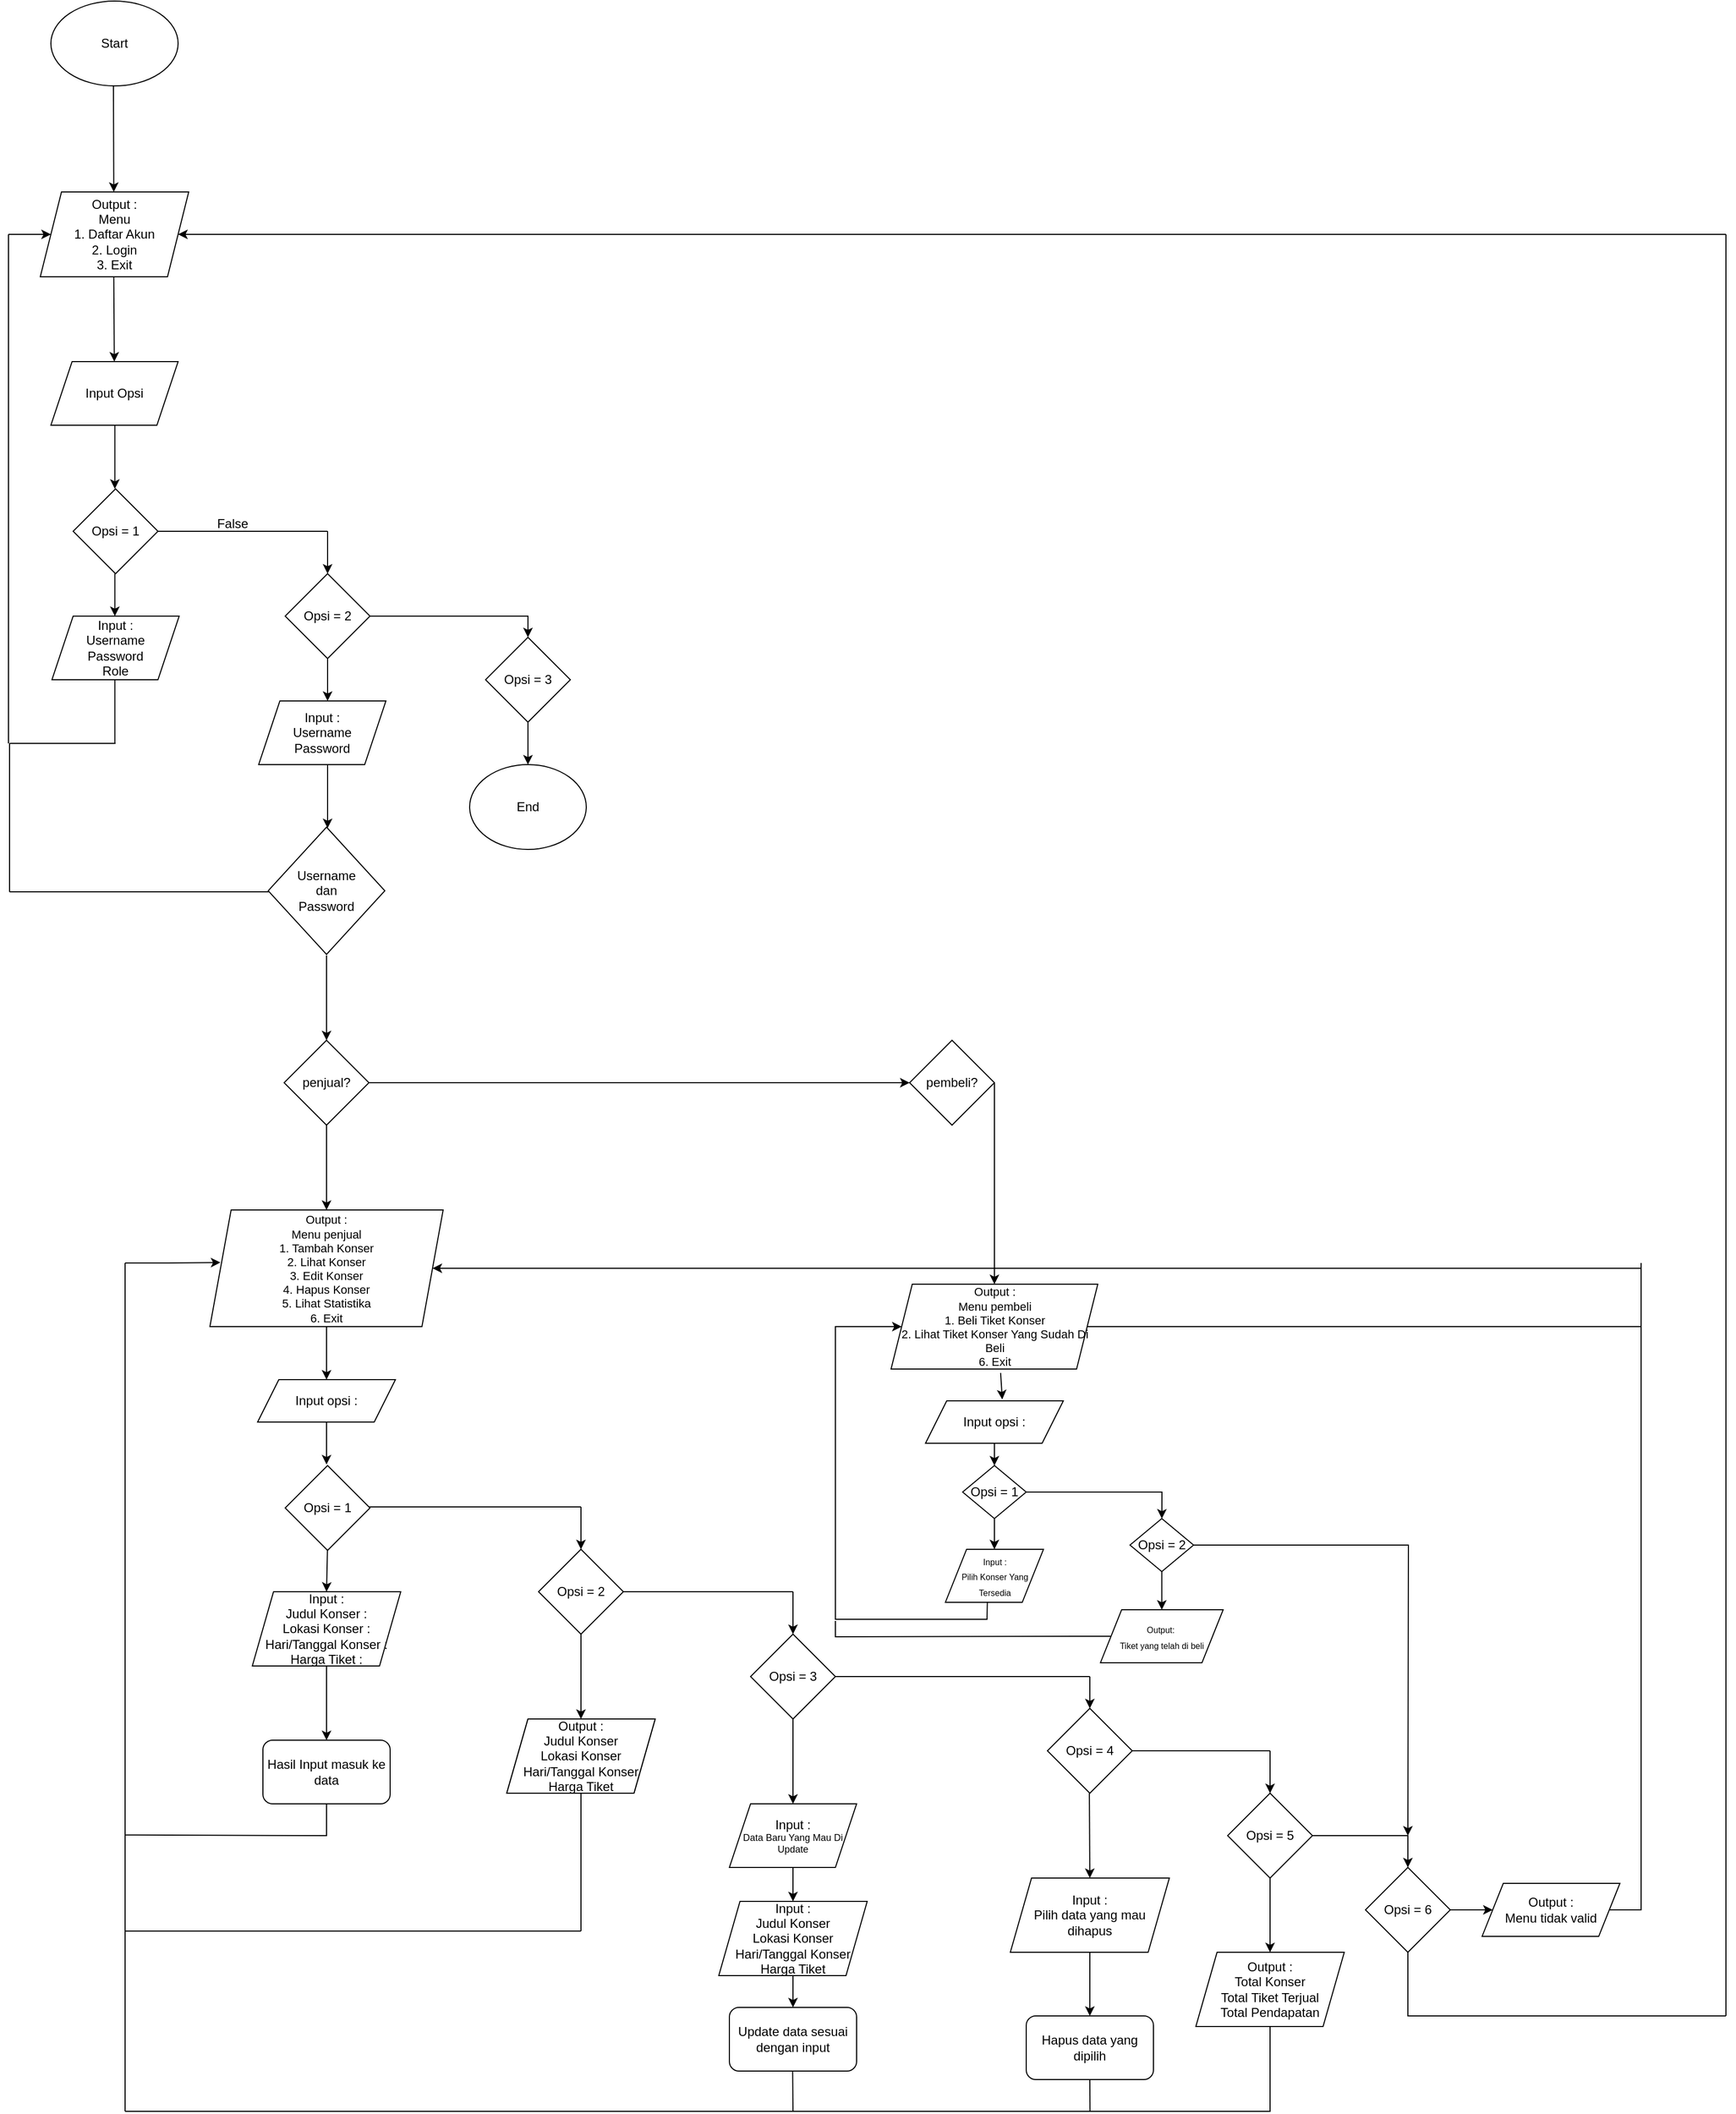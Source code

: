 <mxfile version="24.7.17">
  <diagram name="Page-1" id="gvOllTH9LuBP_hq7dgmy">
    <mxGraphModel dx="3120" dy="1750" grid="1" gridSize="10" guides="1" tooltips="1" connect="1" arrows="1" fold="1" page="1" pageScale="1" pageWidth="850" pageHeight="1100" math="0" shadow="0">
      <root>
        <mxCell id="0" />
        <mxCell id="1" parent="0" />
        <mxCell id="PiIeFLG2h4lBq93euPG2-6" value="Start" style="ellipse;whiteSpace=wrap;html=1;" parent="1" vertex="1">
          <mxGeometry x="440" y="230" width="120" height="80" as="geometry" />
        </mxCell>
        <mxCell id="PiIeFLG2h4lBq93euPG2-7" value="" style="endArrow=classic;html=1;rounded=0;" parent="1" edge="1">
          <mxGeometry width="50" height="50" relative="1" as="geometry">
            <mxPoint x="499" y="310" as="sourcePoint" />
            <mxPoint x="499.33" y="410" as="targetPoint" />
          </mxGeometry>
        </mxCell>
        <mxCell id="PiIeFLG2h4lBq93euPG2-8" value="&lt;div&gt;Output :&lt;/div&gt;M&lt;span style=&quot;background-color: initial;&quot;&gt;enu&lt;/span&gt;&lt;div&gt;&lt;div&gt;1. Daftar Akun&lt;/div&gt;&lt;div&gt;2. Login&lt;/div&gt;&lt;div&gt;3. Exit&lt;/div&gt;&lt;/div&gt;" style="shape=parallelogram;perimeter=parallelogramPerimeter;whiteSpace=wrap;html=1;fixedSize=1;size=20;" parent="1" vertex="1">
          <mxGeometry x="430" y="410" width="140" height="80" as="geometry" />
        </mxCell>
        <mxCell id="PiIeFLG2h4lBq93euPG2-9" value="" style="endArrow=classic;html=1;rounded=0;" parent="1" edge="1">
          <mxGeometry width="50" height="50" relative="1" as="geometry">
            <mxPoint x="499.33" y="490" as="sourcePoint" />
            <mxPoint x="499.83" y="570" as="targetPoint" />
          </mxGeometry>
        </mxCell>
        <mxCell id="PiIeFLG2h4lBq93euPG2-10" value="Input Opsi" style="shape=parallelogram;perimeter=parallelogramPerimeter;whiteSpace=wrap;html=1;fixedSize=1;" parent="1" vertex="1">
          <mxGeometry x="440" y="570" width="120" height="60" as="geometry" />
        </mxCell>
        <mxCell id="PiIeFLG2h4lBq93euPG2-11" value="" style="endArrow=classic;html=1;rounded=0;" parent="1" edge="1">
          <mxGeometry width="50" height="50" relative="1" as="geometry">
            <mxPoint x="500.33" y="630" as="sourcePoint" />
            <mxPoint x="500.33" y="690" as="targetPoint" />
          </mxGeometry>
        </mxCell>
        <mxCell id="PiIeFLG2h4lBq93euPG2-12" value="Opsi = 1" style="rhombus;whiteSpace=wrap;html=1;" parent="1" vertex="1">
          <mxGeometry x="461" y="690" width="80" height="80" as="geometry" />
        </mxCell>
        <mxCell id="PiIeFLG2h4lBq93euPG2-13" value="" style="endArrow=classic;html=1;rounded=0;" parent="1" edge="1">
          <mxGeometry width="50" height="50" relative="1" as="geometry">
            <mxPoint x="500.33" y="770" as="sourcePoint" />
            <mxPoint x="500.33" y="810" as="targetPoint" />
          </mxGeometry>
        </mxCell>
        <mxCell id="PiIeFLG2h4lBq93euPG2-14" value="Input :&lt;div&gt;Username&lt;/div&gt;&lt;div&gt;Password&lt;/div&gt;&lt;div&gt;Role&lt;/div&gt;" style="shape=parallelogram;perimeter=parallelogramPerimeter;whiteSpace=wrap;html=1;fixedSize=1;" parent="1" vertex="1">
          <mxGeometry x="441" y="810" width="120" height="60" as="geometry" />
        </mxCell>
        <mxCell id="PiIeFLG2h4lBq93euPG2-15" value="" style="endArrow=none;html=1;rounded=0;" parent="1" edge="1">
          <mxGeometry width="50" height="50" relative="1" as="geometry">
            <mxPoint x="500.33" y="930" as="sourcePoint" />
            <mxPoint x="500.33" y="870" as="targetPoint" />
          </mxGeometry>
        </mxCell>
        <mxCell id="PiIeFLG2h4lBq93euPG2-16" value="" style="endArrow=none;html=1;rounded=0;" parent="1" edge="1">
          <mxGeometry width="50" height="50" relative="1" as="geometry">
            <mxPoint x="401" y="930" as="sourcePoint" />
            <mxPoint x="501" y="930" as="targetPoint" />
          </mxGeometry>
        </mxCell>
        <mxCell id="PiIeFLG2h4lBq93euPG2-17" style="edgeStyle=orthogonalEdgeStyle;rounded=0;orthogonalLoop=1;jettySize=auto;html=1;exitX=0.5;exitY=1;exitDx=0;exitDy=0;" parent="1" source="PiIeFLG2h4lBq93euPG2-6" target="PiIeFLG2h4lBq93euPG2-6" edge="1">
          <mxGeometry relative="1" as="geometry" />
        </mxCell>
        <mxCell id="PiIeFLG2h4lBq93euPG2-18" value="" style="endArrow=none;html=1;rounded=0;" parent="1" edge="1">
          <mxGeometry width="50" height="50" relative="1" as="geometry">
            <mxPoint x="400" y="930" as="sourcePoint" />
            <mxPoint x="400" y="450" as="targetPoint" />
          </mxGeometry>
        </mxCell>
        <mxCell id="PiIeFLG2h4lBq93euPG2-19" value="" style="endArrow=classic;html=1;rounded=0;" parent="1" target="PiIeFLG2h4lBq93euPG2-8" edge="1">
          <mxGeometry width="50" height="50" relative="1" as="geometry">
            <mxPoint x="400" y="450" as="sourcePoint" />
            <mxPoint x="450" y="400" as="targetPoint" />
          </mxGeometry>
        </mxCell>
        <mxCell id="PiIeFLG2h4lBq93euPG2-20" value="False" style="text;html=1;align=center;verticalAlign=middle;resizable=0;points=[];autosize=1;strokeColor=none;fillColor=none;" parent="1" vertex="1">
          <mxGeometry x="586" y="708" width="50" height="30" as="geometry" />
        </mxCell>
        <mxCell id="PiIeFLG2h4lBq93euPG2-21" value="" style="endArrow=none;html=1;rounded=0;" parent="1" edge="1">
          <mxGeometry width="50" height="50" relative="1" as="geometry">
            <mxPoint x="541" y="730" as="sourcePoint" />
            <mxPoint x="701" y="730" as="targetPoint" />
          </mxGeometry>
        </mxCell>
        <mxCell id="PiIeFLG2h4lBq93euPG2-22" value="" style="endArrow=classic;html=1;rounded=0;" parent="1" edge="1">
          <mxGeometry width="50" height="50" relative="1" as="geometry">
            <mxPoint x="701" y="730" as="sourcePoint" />
            <mxPoint x="701" y="770" as="targetPoint" />
          </mxGeometry>
        </mxCell>
        <mxCell id="gMm3dsdUHFEkHUgvY5EG-31" style="edgeStyle=orthogonalEdgeStyle;rounded=0;orthogonalLoop=1;jettySize=auto;html=1;exitX=1;exitY=0.5;exitDx=0;exitDy=0;entryX=0.5;entryY=0;entryDx=0;entryDy=0;" parent="1" source="PiIeFLG2h4lBq93euPG2-23" target="gMm3dsdUHFEkHUgvY5EG-30" edge="1">
          <mxGeometry relative="1" as="geometry" />
        </mxCell>
        <mxCell id="PiIeFLG2h4lBq93euPG2-23" value="Opsi = 2" style="rhombus;whiteSpace=wrap;html=1;" parent="1" vertex="1">
          <mxGeometry x="661" y="770" width="80" height="80" as="geometry" />
        </mxCell>
        <mxCell id="PiIeFLG2h4lBq93euPG2-24" value="" style="endArrow=classic;html=1;rounded=0;" parent="1" edge="1">
          <mxGeometry width="50" height="50" relative="1" as="geometry">
            <mxPoint x="701" y="850" as="sourcePoint" />
            <mxPoint x="701" y="890" as="targetPoint" />
          </mxGeometry>
        </mxCell>
        <mxCell id="PiIeFLG2h4lBq93euPG2-25" value="Input :&lt;div&gt;Username&lt;/div&gt;&lt;div&gt;Password&lt;/div&gt;" style="shape=parallelogram;perimeter=parallelogramPerimeter;whiteSpace=wrap;html=1;fixedSize=1;" parent="1" vertex="1">
          <mxGeometry x="636" y="890" width="120" height="60" as="geometry" />
        </mxCell>
        <mxCell id="PiIeFLG2h4lBq93euPG2-26" value="" style="endArrow=classic;html=1;rounded=0;" parent="1" edge="1">
          <mxGeometry width="50" height="50" relative="1" as="geometry">
            <mxPoint x="701" y="950" as="sourcePoint" />
            <mxPoint x="701" y="1010" as="targetPoint" />
          </mxGeometry>
        </mxCell>
        <mxCell id="PiIeFLG2h4lBq93euPG2-27" value="Username&lt;div&gt;dan&lt;/div&gt;&lt;div&gt;Password&lt;/div&gt;" style="rhombus;whiteSpace=wrap;html=1;" parent="1" vertex="1">
          <mxGeometry x="645" y="1009" width="110" height="120" as="geometry" />
        </mxCell>
        <mxCell id="PiIeFLG2h4lBq93euPG2-28" value="" style="endArrow=classic;html=1;rounded=0;" parent="1" edge="1">
          <mxGeometry width="50" height="50" relative="1" as="geometry">
            <mxPoint x="700" y="1130" as="sourcePoint" />
            <mxPoint x="700" y="1210" as="targetPoint" />
          </mxGeometry>
        </mxCell>
        <mxCell id="PiIeFLG2h4lBq93euPG2-29" value="" style="endArrow=none;html=1;rounded=0;" parent="1" edge="1">
          <mxGeometry width="50" height="50" relative="1" as="geometry">
            <mxPoint x="401" y="1070" as="sourcePoint" />
            <mxPoint x="401" y="930" as="targetPoint" />
          </mxGeometry>
        </mxCell>
        <mxCell id="PiIeFLG2h4lBq93euPG2-30" value="" style="endArrow=none;html=1;rounded=0;" parent="1" edge="1">
          <mxGeometry width="50" height="50" relative="1" as="geometry">
            <mxPoint x="401" y="1070" as="sourcePoint" />
            <mxPoint x="646" y="1070" as="targetPoint" />
          </mxGeometry>
        </mxCell>
        <mxCell id="PiIeFLG2h4lBq93euPG2-31" value="penjual?" style="rhombus;whiteSpace=wrap;html=1;" parent="1" vertex="1">
          <mxGeometry x="660" y="1210" width="80" height="80" as="geometry" />
        </mxCell>
        <mxCell id="PiIeFLG2h4lBq93euPG2-32" value="" style="endArrow=classic;html=1;rounded=0;" parent="1" edge="1">
          <mxGeometry width="50" height="50" relative="1" as="geometry">
            <mxPoint x="700" y="1290" as="sourcePoint" />
            <mxPoint x="700" y="1370" as="targetPoint" />
          </mxGeometry>
        </mxCell>
        <mxCell id="PiIeFLG2h4lBq93euPG2-33" value="&lt;font style=&quot;font-size: 11px;&quot;&gt;Output :&lt;/font&gt;&lt;div style=&quot;font-size: 11px;&quot;&gt;&lt;font style=&quot;font-size: 11px;&quot;&gt;Menu penjual&lt;/font&gt;&lt;/div&gt;&lt;div style=&quot;font-size: 11px;&quot;&gt;&lt;font style=&quot;font-size: 11px;&quot;&gt;1. Tambah Konser&lt;/font&gt;&lt;/div&gt;&lt;div style=&quot;font-size: 11px;&quot;&gt;&lt;font style=&quot;font-size: 11px;&quot;&gt;2. Lihat Konser&lt;/font&gt;&lt;/div&gt;&lt;div style=&quot;font-size: 11px;&quot;&gt;&lt;font style=&quot;font-size: 11px;&quot;&gt;3. Edit Konser&lt;/font&gt;&lt;/div&gt;&lt;div style=&quot;font-size: 11px;&quot;&gt;&lt;font style=&quot;font-size: 11px;&quot;&gt;4. Hapus Konser&lt;/font&gt;&lt;/div&gt;&lt;div style=&quot;font-size: 11px;&quot;&gt;&lt;font style=&quot;font-size: 11px;&quot;&gt;5. Lihat Statistika&lt;/font&gt;&lt;/div&gt;&lt;div style=&quot;font-size: 11px;&quot;&gt;&lt;font style=&quot;font-size: 11px;&quot;&gt;6. Exit&lt;/font&gt;&lt;/div&gt;" style="shape=parallelogram;perimeter=parallelogramPerimeter;whiteSpace=wrap;html=1;fixedSize=1;" parent="1" vertex="1">
          <mxGeometry x="590" y="1370" width="220" height="110" as="geometry" />
        </mxCell>
        <mxCell id="PiIeFLG2h4lBq93euPG2-34" value="" style="endArrow=classic;html=1;rounded=0;" parent="1" edge="1">
          <mxGeometry width="50" height="50" relative="1" as="geometry">
            <mxPoint x="700" y="1480" as="sourcePoint" />
            <mxPoint x="700" y="1530" as="targetPoint" />
          </mxGeometry>
        </mxCell>
        <mxCell id="PiIeFLG2h4lBq93euPG2-35" value="&lt;div&gt;Input opsi :&lt;/div&gt;" style="shape=parallelogram;perimeter=parallelogramPerimeter;whiteSpace=wrap;html=1;fixedSize=1;" parent="1" vertex="1">
          <mxGeometry x="635" y="1530" width="130" height="40" as="geometry" />
        </mxCell>
        <mxCell id="PiIeFLG2h4lBq93euPG2-36" value="" style="endArrow=classic;html=1;rounded=0;" parent="1" edge="1">
          <mxGeometry width="50" height="50" relative="1" as="geometry">
            <mxPoint x="700" y="1570" as="sourcePoint" />
            <mxPoint x="700" y="1610" as="targetPoint" />
          </mxGeometry>
        </mxCell>
        <mxCell id="PiIeFLG2h4lBq93euPG2-37" value="Opsi = 1" style="rhombus;whiteSpace=wrap;html=1;" parent="1" vertex="1">
          <mxGeometry x="661" y="1611" width="80" height="80" as="geometry" />
        </mxCell>
        <mxCell id="PiIeFLG2h4lBq93euPG2-38" value="" style="endArrow=classic;html=1;rounded=0;" parent="1" edge="1">
          <mxGeometry width="50" height="50" relative="1" as="geometry">
            <mxPoint x="700.89" y="1690" as="sourcePoint" />
            <mxPoint x="700" y="1730" as="targetPoint" />
          </mxGeometry>
        </mxCell>
        <mxCell id="PiIeFLG2h4lBq93euPG2-42" value="" style="endArrow=none;html=1;rounded=0;" parent="1" edge="1">
          <mxGeometry width="50" height="50" relative="1" as="geometry">
            <mxPoint x="510" y="1860" as="sourcePoint" />
            <mxPoint x="510" y="1420" as="targetPoint" />
          </mxGeometry>
        </mxCell>
        <mxCell id="PiIeFLG2h4lBq93euPG2-43" value="" style="endArrow=classic;html=1;rounded=0;entryX=0.045;entryY=0.45;entryDx=0;entryDy=0;entryPerimeter=0;" parent="1" target="PiIeFLG2h4lBq93euPG2-33" edge="1">
          <mxGeometry width="50" height="50" relative="1" as="geometry">
            <mxPoint x="510" y="1420" as="sourcePoint" />
            <mxPoint x="560" y="1380" as="targetPoint" />
            <Array as="points">
              <mxPoint x="550" y="1420" />
            </Array>
          </mxGeometry>
        </mxCell>
        <mxCell id="PiIeFLG2h4lBq93euPG2-44" value="" style="endArrow=none;html=1;rounded=0;" parent="1" edge="1">
          <mxGeometry width="50" height="50" relative="1" as="geometry">
            <mxPoint x="740" y="1650" as="sourcePoint" />
            <mxPoint x="940" y="1650" as="targetPoint" />
          </mxGeometry>
        </mxCell>
        <mxCell id="PiIeFLG2h4lBq93euPG2-45" value="" style="endArrow=classic;html=1;rounded=0;" parent="1" edge="1">
          <mxGeometry width="50" height="50" relative="1" as="geometry">
            <mxPoint x="940" y="1650" as="sourcePoint" />
            <mxPoint x="940" y="1690" as="targetPoint" />
          </mxGeometry>
        </mxCell>
        <mxCell id="PiIeFLG2h4lBq93euPG2-46" value="Opsi = 2" style="rhombus;whiteSpace=wrap;html=1;" parent="1" vertex="1">
          <mxGeometry x="900" y="1690" width="80" height="80" as="geometry" />
        </mxCell>
        <mxCell id="PiIeFLG2h4lBq93euPG2-47" value="" style="endArrow=classic;html=1;rounded=0;" parent="1" edge="1">
          <mxGeometry width="50" height="50" relative="1" as="geometry">
            <mxPoint x="940" y="1770" as="sourcePoint" />
            <mxPoint x="940" y="1850" as="targetPoint" />
          </mxGeometry>
        </mxCell>
        <mxCell id="PiIeFLG2h4lBq93euPG2-48" value="Input :&lt;div&gt;&lt;br&gt;&lt;/div&gt;&lt;div&gt;Status Bayar&lt;/div&gt;" style="shape=parallelogram;perimeter=parallelogramPerimeter;whiteSpace=wrap;html=1;fixedSize=1;" parent="1" vertex="1">
          <mxGeometry x="870" y="1850" width="140" height="70" as="geometry" />
        </mxCell>
        <mxCell id="PiIeFLG2h4lBq93euPG2-50" value="Hasil Input masuk ke data" style="rounded=1;whiteSpace=wrap;html=1;" parent="1" vertex="1">
          <mxGeometry x="640" y="1870" width="120" height="60" as="geometry" />
        </mxCell>
        <mxCell id="PiIeFLG2h4lBq93euPG2-51" value="" style="endArrow=none;html=1;rounded=0;exitX=0.5;exitY=1;exitDx=0;exitDy=0;" parent="1" source="gMm3dsdUHFEkHUgvY5EG-5" edge="1">
          <mxGeometry width="50" height="50" relative="1" as="geometry">
            <mxPoint x="939.76" y="2010" as="sourcePoint" />
            <mxPoint x="940" y="2050" as="targetPoint" />
          </mxGeometry>
        </mxCell>
        <mxCell id="PiIeFLG2h4lBq93euPG2-52" value="" style="endArrow=none;html=1;rounded=0;" parent="1" edge="1">
          <mxGeometry width="50" height="50" relative="1" as="geometry">
            <mxPoint x="510" y="2050" as="sourcePoint" />
            <mxPoint x="940" y="2050" as="targetPoint" />
          </mxGeometry>
        </mxCell>
        <mxCell id="PiIeFLG2h4lBq93euPG2-53" value="" style="endArrow=none;html=1;rounded=0;" parent="1" edge="1">
          <mxGeometry width="50" height="50" relative="1" as="geometry">
            <mxPoint x="510" y="2050" as="sourcePoint" />
            <mxPoint x="510" y="1860" as="targetPoint" />
          </mxGeometry>
        </mxCell>
        <mxCell id="PiIeFLG2h4lBq93euPG2-54" value="" style="endArrow=none;html=1;rounded=0;" parent="1" edge="1">
          <mxGeometry width="50" height="50" relative="1" as="geometry">
            <mxPoint x="980" y="1730" as="sourcePoint" />
            <mxPoint x="1140" y="1730" as="targetPoint" />
          </mxGeometry>
        </mxCell>
        <mxCell id="PiIeFLG2h4lBq93euPG2-55" value="" style="endArrow=classic;html=1;rounded=0;" parent="1" edge="1">
          <mxGeometry width="50" height="50" relative="1" as="geometry">
            <mxPoint x="1140" y="1730" as="sourcePoint" />
            <mxPoint x="1140" y="1770" as="targetPoint" />
          </mxGeometry>
        </mxCell>
        <mxCell id="PiIeFLG2h4lBq93euPG2-56" style="edgeStyle=orthogonalEdgeStyle;rounded=0;orthogonalLoop=1;jettySize=auto;html=1;" parent="1" source="PiIeFLG2h4lBq93euPG2-57" edge="1">
          <mxGeometry relative="1" as="geometry">
            <mxPoint x="1140.0" y="1930" as="targetPoint" />
          </mxGeometry>
        </mxCell>
        <mxCell id="PiIeFLG2h4lBq93euPG2-57" value="Opsi = 3" style="rhombus;whiteSpace=wrap;html=1;" parent="1" vertex="1">
          <mxGeometry x="1100" y="1770" width="80" height="80" as="geometry" />
        </mxCell>
        <mxCell id="PiIeFLG2h4lBq93euPG2-58" value="Input :&lt;div&gt;Judul Konser&lt;/div&gt;&lt;div&gt;Lokasi Konser&lt;/div&gt;&lt;div&gt;Hari/Tanggal Konser&lt;/div&gt;&lt;div&gt;Harga Tiket&lt;/div&gt;" style="shape=parallelogram;perimeter=parallelogramPerimeter;whiteSpace=wrap;html=1;fixedSize=1;" parent="1" vertex="1">
          <mxGeometry x="1070" y="2022" width="140" height="70" as="geometry" />
        </mxCell>
        <mxCell id="PiIeFLG2h4lBq93euPG2-59" value="" style="endArrow=classic;html=1;rounded=0;" parent="1" edge="1">
          <mxGeometry width="50" height="50" relative="1" as="geometry">
            <mxPoint x="1140" y="2092" as="sourcePoint" />
            <mxPoint x="1140" y="2122" as="targetPoint" />
          </mxGeometry>
        </mxCell>
        <mxCell id="PiIeFLG2h4lBq93euPG2-60" value="Update data sesuai dengan input" style="rounded=1;whiteSpace=wrap;html=1;" parent="1" vertex="1">
          <mxGeometry x="1080" y="2122" width="120" height="60" as="geometry" />
        </mxCell>
        <mxCell id="PiIeFLG2h4lBq93euPG2-61" value="Input :&lt;div style=&quot;font-size: 9px;&quot;&gt;Data Baru Yang Mau Di Update&lt;/div&gt;" style="shape=parallelogram;perimeter=parallelogramPerimeter;whiteSpace=wrap;html=1;fixedSize=1;" parent="1" vertex="1">
          <mxGeometry x="1080" y="1930" width="120" height="60" as="geometry" />
        </mxCell>
        <mxCell id="PiIeFLG2h4lBq93euPG2-62" value="" style="endArrow=classic;html=1;rounded=0;entryX=0.5;entryY=0;entryDx=0;entryDy=0;" parent="1" target="PiIeFLG2h4lBq93euPG2-58" edge="1">
          <mxGeometry width="50" height="50" relative="1" as="geometry">
            <mxPoint x="1140" y="1990" as="sourcePoint" />
            <mxPoint x="1140" y="2020" as="targetPoint" />
          </mxGeometry>
        </mxCell>
        <mxCell id="PiIeFLG2h4lBq93euPG2-63" value="" style="endArrow=none;html=1;rounded=0;" parent="1" edge="1">
          <mxGeometry width="50" height="50" relative="1" as="geometry">
            <mxPoint x="1139.67" y="2182" as="sourcePoint" />
            <mxPoint x="1140" y="2220" as="targetPoint" />
          </mxGeometry>
        </mxCell>
        <mxCell id="PiIeFLG2h4lBq93euPG2-64" value="" style="endArrow=none;html=1;rounded=0;" parent="1" edge="1">
          <mxGeometry width="50" height="50" relative="1" as="geometry">
            <mxPoint x="510" y="2220" as="sourcePoint" />
            <mxPoint x="1140" y="2220" as="targetPoint" />
          </mxGeometry>
        </mxCell>
        <mxCell id="PiIeFLG2h4lBq93euPG2-65" value="" style="endArrow=none;html=1;rounded=0;" parent="1" edge="1">
          <mxGeometry width="50" height="50" relative="1" as="geometry">
            <mxPoint x="510" y="2220" as="sourcePoint" />
            <mxPoint x="510" y="2050" as="targetPoint" />
          </mxGeometry>
        </mxCell>
        <mxCell id="PiIeFLG2h4lBq93euPG2-66" value="" style="endArrow=none;html=1;rounded=0;" parent="1" edge="1">
          <mxGeometry width="50" height="50" relative="1" as="geometry">
            <mxPoint x="1180" y="1810" as="sourcePoint" />
            <mxPoint x="1420" y="1810" as="targetPoint" />
          </mxGeometry>
        </mxCell>
        <mxCell id="PiIeFLG2h4lBq93euPG2-67" value="" style="endArrow=classic;html=1;rounded=0;entryX=0.5;entryY=0;entryDx=0;entryDy=0;" parent="1" target="PiIeFLG2h4lBq93euPG2-68" edge="1">
          <mxGeometry width="50" height="50" relative="1" as="geometry">
            <mxPoint x="1420" y="1810" as="sourcePoint" />
            <mxPoint x="1420" y="1830" as="targetPoint" />
          </mxGeometry>
        </mxCell>
        <mxCell id="PiIeFLG2h4lBq93euPG2-68" value="Opsi = 4" style="rhombus;whiteSpace=wrap;html=1;" parent="1" vertex="1">
          <mxGeometry x="1380" y="1840" width="80" height="80" as="geometry" />
        </mxCell>
        <mxCell id="PiIeFLG2h4lBq93euPG2-69" value="" style="endArrow=classic;html=1;rounded=0;" parent="1" edge="1">
          <mxGeometry width="50" height="50" relative="1" as="geometry">
            <mxPoint x="1419.55" y="1920" as="sourcePoint" />
            <mxPoint x="1420" y="2000" as="targetPoint" />
          </mxGeometry>
        </mxCell>
        <mxCell id="PiIeFLG2h4lBq93euPG2-70" value="Input :&lt;div&gt;Pilih data yang mau dihapus&lt;/div&gt;" style="shape=parallelogram;perimeter=parallelogramPerimeter;whiteSpace=wrap;html=1;fixedSize=1;" parent="1" vertex="1">
          <mxGeometry x="1345" y="2000" width="150" height="70" as="geometry" />
        </mxCell>
        <mxCell id="PiIeFLG2h4lBq93euPG2-71" value="" style="endArrow=classic;html=1;rounded=0;" parent="1" edge="1">
          <mxGeometry width="50" height="50" relative="1" as="geometry">
            <mxPoint x="1420" y="2070" as="sourcePoint" />
            <mxPoint x="1420" y="2130" as="targetPoint" />
          </mxGeometry>
        </mxCell>
        <mxCell id="PiIeFLG2h4lBq93euPG2-72" value="Hapus data yang dipilih" style="rounded=1;whiteSpace=wrap;html=1;" parent="1" vertex="1">
          <mxGeometry x="1360" y="2130" width="120" height="60" as="geometry" />
        </mxCell>
        <mxCell id="PiIeFLG2h4lBq93euPG2-73" value="" style="endArrow=none;html=1;rounded=0;" parent="1" edge="1">
          <mxGeometry width="50" height="50" relative="1" as="geometry">
            <mxPoint x="790" y="2220" as="sourcePoint" />
            <mxPoint x="1420" y="2220" as="targetPoint" />
          </mxGeometry>
        </mxCell>
        <mxCell id="PiIeFLG2h4lBq93euPG2-74" value="" style="endArrow=none;html=1;rounded=0;" parent="1" edge="1">
          <mxGeometry width="50" height="50" relative="1" as="geometry">
            <mxPoint x="1420" y="2190" as="sourcePoint" />
            <mxPoint x="1420.16" y="2220" as="targetPoint" />
          </mxGeometry>
        </mxCell>
        <mxCell id="PiIeFLG2h4lBq93euPG2-75" value="" style="endArrow=none;html=1;rounded=0;" parent="1" edge="1">
          <mxGeometry width="50" height="50" relative="1" as="geometry">
            <mxPoint x="1460" y="1880" as="sourcePoint" />
            <mxPoint x="1590" y="1880" as="targetPoint" />
          </mxGeometry>
        </mxCell>
        <mxCell id="PiIeFLG2h4lBq93euPG2-76" value="" style="endArrow=classic;html=1;rounded=0;entryX=0.5;entryY=0;entryDx=0;entryDy=0;" parent="1" edge="1" target="PiIeFLG2h4lBq93euPG2-77">
          <mxGeometry width="50" height="50" relative="1" as="geometry">
            <mxPoint x="1590" y="1880" as="sourcePoint" />
            <mxPoint x="1660" y="1910" as="targetPoint" />
          </mxGeometry>
        </mxCell>
        <mxCell id="fPAqoZodzVnTv5eMYKu1-5" value="" style="edgeStyle=orthogonalEdgeStyle;rounded=0;orthogonalLoop=1;jettySize=auto;html=1;" edge="1" parent="1" source="PiIeFLG2h4lBq93euPG2-77" target="fPAqoZodzVnTv5eMYKu1-4">
          <mxGeometry relative="1" as="geometry" />
        </mxCell>
        <mxCell id="PiIeFLG2h4lBq93euPG2-77" value="Opsi = 5" style="rhombus;whiteSpace=wrap;html=1;" parent="1" vertex="1">
          <mxGeometry x="1550" y="1920" width="80" height="80" as="geometry" />
        </mxCell>
        <mxCell id="PiIeFLG2h4lBq93euPG2-80" value="" style="endArrow=classic;html=1;rounded=0;entryX=0.5;entryY=0;entryDx=0;entryDy=0;exitX=1;exitY=0.5;exitDx=0;exitDy=0;" parent="1" edge="1" target="fPAqoZodzVnTv5eMYKu1-7" source="PiIeFLG2h4lBq93euPG2-77">
          <mxGeometry width="50" height="50" relative="1" as="geometry">
            <mxPoint x="1720" y="1960" as="sourcePoint" />
            <mxPoint x="1820" y="1970" as="targetPoint" />
            <Array as="points">
              <mxPoint x="1720" y="1960" />
            </Array>
          </mxGeometry>
        </mxCell>
        <mxCell id="PiIeFLG2h4lBq93euPG2-81" value="Output :&lt;div&gt;Menu tidak valid&lt;/div&gt;" style="shape=parallelogram;perimeter=parallelogramPerimeter;whiteSpace=wrap;html=1;fixedSize=1;" parent="1" vertex="1">
          <mxGeometry x="1790" y="2005" width="130" height="50" as="geometry" />
        </mxCell>
        <mxCell id="PiIeFLG2h4lBq93euPG2-84" value="" style="endArrow=none;html=1;rounded=0;exitX=1;exitY=0.5;exitDx=0;exitDy=0;" parent="1" edge="1" source="PiIeFLG2h4lBq93euPG2-81">
          <mxGeometry width="50" height="50" relative="1" as="geometry">
            <mxPoint x="1940" y="2040" as="sourcePoint" />
            <mxPoint x="1940" y="1420" as="targetPoint" />
            <Array as="points">
              <mxPoint x="1940" y="2030" />
              <mxPoint x="1940" y="1700" />
            </Array>
          </mxGeometry>
        </mxCell>
        <mxCell id="PiIeFLG2h4lBq93euPG2-85" value="" style="endArrow=classic;html=1;rounded=0;entryX=1;entryY=0.5;entryDx=0;entryDy=0;" parent="1" target="PiIeFLG2h4lBq93euPG2-33" edge="1">
          <mxGeometry width="50" height="50" relative="1" as="geometry">
            <mxPoint x="1940" y="1425" as="sourcePoint" />
            <mxPoint x="2000" y="1360" as="targetPoint" />
          </mxGeometry>
        </mxCell>
        <mxCell id="PiIeFLG2h4lBq93euPG2-86" value="" style="endArrow=none;html=1;rounded=0;exitX=0.5;exitY=1;exitDx=0;exitDy=0;" parent="1" edge="1" source="fPAqoZodzVnTv5eMYKu1-7">
          <mxGeometry width="50" height="50" relative="1" as="geometry">
            <mxPoint x="1930" y="2190" as="sourcePoint" />
            <mxPoint x="2020" y="2130" as="targetPoint" />
            <Array as="points">
              <mxPoint x="1720" y="2130" />
            </Array>
          </mxGeometry>
        </mxCell>
        <mxCell id="PiIeFLG2h4lBq93euPG2-87" value="" style="endArrow=none;html=1;rounded=0;" parent="1" edge="1">
          <mxGeometry width="50" height="50" relative="1" as="geometry">
            <mxPoint x="2020" y="2130" as="sourcePoint" />
            <mxPoint x="2020" y="450" as="targetPoint" />
          </mxGeometry>
        </mxCell>
        <mxCell id="PiIeFLG2h4lBq93euPG2-88" value="" style="endArrow=classic;html=1;rounded=0;entryX=1;entryY=0.5;entryDx=0;entryDy=0;" parent="1" target="PiIeFLG2h4lBq93euPG2-8" edge="1">
          <mxGeometry width="50" height="50" relative="1" as="geometry">
            <mxPoint x="2020" y="450" as="sourcePoint" />
            <mxPoint x="1840" y="410" as="targetPoint" />
          </mxGeometry>
        </mxCell>
        <mxCell id="gMm3dsdUHFEkHUgvY5EG-5" value="&lt;div&gt;Output :&lt;/div&gt;&lt;div&gt;Judul Konser&lt;/div&gt;&lt;div&gt;Lokasi Konser&lt;/div&gt;&lt;div&gt;Hari/Tanggal Konser&lt;/div&gt;&lt;div&gt;Harga Tiket&lt;/div&gt;" style="shape=parallelogram;perimeter=parallelogramPerimeter;whiteSpace=wrap;html=1;fixedSize=1;" parent="1" vertex="1">
          <mxGeometry x="870" y="1850" width="140" height="70" as="geometry" />
        </mxCell>
        <mxCell id="gMm3dsdUHFEkHUgvY5EG-9" style="edgeStyle=orthogonalEdgeStyle;rounded=0;orthogonalLoop=1;jettySize=auto;html=1;exitX=0.5;exitY=1;exitDx=0;exitDy=0;entryX=0.5;entryY=0;entryDx=0;entryDy=0;" parent="1" source="gMm3dsdUHFEkHUgvY5EG-6" target="PiIeFLG2h4lBq93euPG2-50" edge="1">
          <mxGeometry relative="1" as="geometry" />
        </mxCell>
        <mxCell id="gMm3dsdUHFEkHUgvY5EG-6" value="Input :&lt;div&gt;Judul Konser :&lt;/div&gt;&lt;div&gt;Lokasi Konser :&lt;/div&gt;&lt;div&gt;Hari/Tanggal Konser :&lt;/div&gt;&lt;div&gt;Harga Tiket :&lt;/div&gt;" style="shape=parallelogram;perimeter=parallelogramPerimeter;whiteSpace=wrap;html=1;fixedSize=1;" parent="1" vertex="1">
          <mxGeometry x="630" y="1730" width="140" height="70" as="geometry" />
        </mxCell>
        <mxCell id="gMm3dsdUHFEkHUgvY5EG-12" value="" style="endArrow=none;html=1;rounded=0;entryX=0.5;entryY=1;entryDx=0;entryDy=0;" parent="1" target="PiIeFLG2h4lBq93euPG2-50" edge="1">
          <mxGeometry width="50" height="50" relative="1" as="geometry">
            <mxPoint x="510" y="1959.37" as="sourcePoint" />
            <mxPoint x="940" y="1959.37" as="targetPoint" />
            <Array as="points">
              <mxPoint x="700" y="1960" />
            </Array>
          </mxGeometry>
        </mxCell>
        <mxCell id="gMm3dsdUHFEkHUgvY5EG-14" value="" style="endArrow=classic;html=1;rounded=0;exitX=1;exitY=0.5;exitDx=0;exitDy=0;entryX=0;entryY=0.5;entryDx=0;entryDy=0;" parent="1" source="PiIeFLG2h4lBq93euPG2-31" target="gMm3dsdUHFEkHUgvY5EG-15" edge="1">
          <mxGeometry width="50" height="50" relative="1" as="geometry">
            <mxPoint x="700" y="1170" as="sourcePoint" />
            <mxPoint x="840" y="1210" as="targetPoint" />
            <Array as="points">
              <mxPoint x="770" y="1250" />
            </Array>
          </mxGeometry>
        </mxCell>
        <mxCell id="gMm3dsdUHFEkHUgvY5EG-15" value="pembeli?" style="rhombus;whiteSpace=wrap;html=1;" parent="1" vertex="1">
          <mxGeometry x="1250" y="1210" width="80" height="80" as="geometry" />
        </mxCell>
        <mxCell id="gMm3dsdUHFEkHUgvY5EG-16" value="&lt;font style=&quot;font-size: 11px;&quot;&gt;Output :&lt;/font&gt;&lt;div style=&quot;font-size: 11px;&quot;&gt;&lt;font style=&quot;font-size: 11px;&quot;&gt;Menu pembeli&lt;/font&gt;&lt;/div&gt;&lt;div style=&quot;font-size: 11px;&quot;&gt;&lt;font style=&quot;font-size: 11px;&quot;&gt;1. Beli Tiket Konser&lt;/font&gt;&lt;/div&gt;&lt;div style=&quot;font-size: 11px;&quot;&gt;&lt;font style=&quot;font-size: 11px;&quot;&gt;2. Lihat Tiket Konser Yang Sudah Di Beli&lt;/font&gt;&lt;/div&gt;&lt;div style=&quot;font-size: 11px;&quot;&gt;&lt;font style=&quot;font-size: 11px;&quot;&gt;6. Exit&lt;/font&gt;&lt;/div&gt;" style="shape=parallelogram;perimeter=parallelogramPerimeter;whiteSpace=wrap;html=1;fixedSize=1;" parent="1" vertex="1">
          <mxGeometry x="1232.5" y="1440" width="195" height="80" as="geometry" />
        </mxCell>
        <mxCell id="gMm3dsdUHFEkHUgvY5EG-17" value="" style="endArrow=classic;html=1;rounded=0;exitX=1;exitY=0.5;exitDx=0;exitDy=0;entryX=0.5;entryY=0;entryDx=0;entryDy=0;" parent="1" source="gMm3dsdUHFEkHUgvY5EG-15" target="gMm3dsdUHFEkHUgvY5EG-16" edge="1">
          <mxGeometry width="50" height="50" relative="1" as="geometry">
            <mxPoint x="870" y="1340" as="sourcePoint" />
            <mxPoint x="920" y="1290" as="targetPoint" />
          </mxGeometry>
        </mxCell>
        <mxCell id="gMm3dsdUHFEkHUgvY5EG-18" value="Opsi = 1" style="rhombus;whiteSpace=wrap;html=1;" parent="1" vertex="1">
          <mxGeometry x="1300" y="1611" width="60" height="50" as="geometry" />
        </mxCell>
        <mxCell id="gMm3dsdUHFEkHUgvY5EG-20" value="&lt;span style=&quot;font-size: 8px;&quot;&gt;Input :&lt;/span&gt;&lt;div&gt;&lt;span style=&quot;font-size: 8px;&quot;&gt;Pilih Konser Yang Tersedia&lt;/span&gt;&lt;/div&gt;" style="shape=parallelogram;perimeter=parallelogramPerimeter;whiteSpace=wrap;html=1;fixedSize=1;" parent="1" vertex="1">
          <mxGeometry x="1283.75" y="1690" width="92.5" height="50" as="geometry" />
        </mxCell>
        <mxCell id="gMm3dsdUHFEkHUgvY5EG-21" value="" style="endArrow=classic;html=1;rounded=0;exitX=0.5;exitY=1;exitDx=0;exitDy=0;entryX=0.5;entryY=0;entryDx=0;entryDy=0;" parent="1" source="gMm3dsdUHFEkHUgvY5EG-18" target="gMm3dsdUHFEkHUgvY5EG-20" edge="1">
          <mxGeometry width="50" height="50" relative="1" as="geometry">
            <mxPoint x="1060" y="1830" as="sourcePoint" />
            <mxPoint x="1110" y="1780" as="targetPoint" />
          </mxGeometry>
        </mxCell>
        <mxCell id="gMm3dsdUHFEkHUgvY5EG-22" value="" style="endArrow=classic;html=1;rounded=0;exitX=0.428;exitY=1.048;exitDx=0;exitDy=0;exitPerimeter=0;entryX=0;entryY=0.5;entryDx=0;entryDy=0;" parent="1" target="gMm3dsdUHFEkHUgvY5EG-16" edge="1">
          <mxGeometry width="50" height="50" relative="1" as="geometry">
            <mxPoint x="1323.34" y="1739.4" as="sourcePoint" />
            <mxPoint x="1242.5" y="1516" as="targetPoint" />
            <Array as="points">
              <mxPoint x="1323" y="1756" />
              <mxPoint x="1180" y="1756" />
              <mxPoint x="1180" y="1480" />
            </Array>
          </mxGeometry>
        </mxCell>
        <mxCell id="gMm3dsdUHFEkHUgvY5EG-23" value="" style="endArrow=classic;html=1;rounded=0;exitX=1;exitY=0.5;exitDx=0;exitDy=0;" parent="1" edge="1" target="gMm3dsdUHFEkHUgvY5EG-24">
          <mxGeometry width="50" height="50" relative="1" as="geometry">
            <mxPoint x="1360.0" y="1636.0" as="sourcePoint" />
            <mxPoint x="1490" y="1660" as="targetPoint" />
            <Array as="points">
              <mxPoint x="1488" y="1636" />
            </Array>
          </mxGeometry>
        </mxCell>
        <mxCell id="gMm3dsdUHFEkHUgvY5EG-27" style="edgeStyle=orthogonalEdgeStyle;rounded=0;orthogonalLoop=1;jettySize=auto;html=1;exitX=0.5;exitY=1;exitDx=0;exitDy=0;entryX=0.5;entryY=0;entryDx=0;entryDy=0;" parent="1" source="gMm3dsdUHFEkHUgvY5EG-24" target="gMm3dsdUHFEkHUgvY5EG-25" edge="1">
          <mxGeometry relative="1" as="geometry" />
        </mxCell>
        <mxCell id="gMm3dsdUHFEkHUgvY5EG-29" style="edgeStyle=orthogonalEdgeStyle;rounded=0;orthogonalLoop=1;jettySize=auto;html=1;exitX=1;exitY=0.5;exitDx=0;exitDy=0;" parent="1" source="gMm3dsdUHFEkHUgvY5EG-24" edge="1">
          <mxGeometry relative="1" as="geometry">
            <mxPoint x="1720" y="1960" as="targetPoint" />
          </mxGeometry>
        </mxCell>
        <mxCell id="gMm3dsdUHFEkHUgvY5EG-24" value="Opsi = 2" style="rhombus;whiteSpace=wrap;html=1;" parent="1" vertex="1">
          <mxGeometry x="1457.87" y="1661" width="60" height="50" as="geometry" />
        </mxCell>
        <mxCell id="gMm3dsdUHFEkHUgvY5EG-25" value="&lt;span style=&quot;font-size: 8px;&quot;&gt;Output:&amp;nbsp;&lt;/span&gt;&lt;div&gt;&lt;span style=&quot;font-size: 8px;&quot;&gt;Tiket yang telah di beli&lt;/span&gt;&lt;/div&gt;" style="shape=parallelogram;perimeter=parallelogramPerimeter;whiteSpace=wrap;html=1;fixedSize=1;" parent="1" vertex="1">
          <mxGeometry x="1430" y="1747" width="115.75" height="50" as="geometry" />
        </mxCell>
        <mxCell id="gMm3dsdUHFEkHUgvY5EG-28" value="" style="endArrow=none;html=1;rounded=0;entryX=0;entryY=0.5;entryDx=0;entryDy=0;" parent="1" target="gMm3dsdUHFEkHUgvY5EG-25" edge="1">
          <mxGeometry width="50" height="50" relative="1" as="geometry">
            <mxPoint x="1180" y="1757.5" as="sourcePoint" />
            <mxPoint x="1413" y="1772.5" as="targetPoint" />
            <Array as="points">
              <mxPoint x="1180" y="1772.5" />
            </Array>
          </mxGeometry>
        </mxCell>
        <mxCell id="gMm3dsdUHFEkHUgvY5EG-33" value="" style="edgeStyle=orthogonalEdgeStyle;rounded=0;orthogonalLoop=1;jettySize=auto;html=1;" parent="1" source="gMm3dsdUHFEkHUgvY5EG-30" target="gMm3dsdUHFEkHUgvY5EG-32" edge="1">
          <mxGeometry relative="1" as="geometry" />
        </mxCell>
        <mxCell id="gMm3dsdUHFEkHUgvY5EG-30" value="Opsi = 3" style="rhombus;whiteSpace=wrap;html=1;" parent="1" vertex="1">
          <mxGeometry x="850" y="830" width="80" height="80" as="geometry" />
        </mxCell>
        <mxCell id="gMm3dsdUHFEkHUgvY5EG-32" value="End" style="ellipse;whiteSpace=wrap;html=1;" parent="1" vertex="1">
          <mxGeometry x="835" y="950" width="110" height="80" as="geometry" />
        </mxCell>
        <mxCell id="NDp6dvyjHiP-cYrajNbm-1" value="" style="endArrow=none;html=1;rounded=0;exitX=1;exitY=0.5;exitDx=0;exitDy=0;" parent="1" source="gMm3dsdUHFEkHUgvY5EG-16" edge="1">
          <mxGeometry width="50" height="50" relative="1" as="geometry">
            <mxPoint x="1640" y="1560" as="sourcePoint" />
            <mxPoint x="1940" y="1480" as="targetPoint" />
          </mxGeometry>
        </mxCell>
        <mxCell id="fPAqoZodzVnTv5eMYKu1-1" value="&lt;div&gt;Input opsi :&lt;/div&gt;" style="shape=parallelogram;perimeter=parallelogramPerimeter;whiteSpace=wrap;html=1;fixedSize=1;" vertex="1" parent="1">
          <mxGeometry x="1265" y="1550" width="130" height="40" as="geometry" />
        </mxCell>
        <mxCell id="fPAqoZodzVnTv5eMYKu1-2" value="" style="endArrow=classic;html=1;rounded=0;exitX=0.53;exitY=1.046;exitDx=0;exitDy=0;exitPerimeter=0;entryX=0.557;entryY=-0.033;entryDx=0;entryDy=0;entryPerimeter=0;" edge="1" parent="1" source="gMm3dsdUHFEkHUgvY5EG-16" target="fPAqoZodzVnTv5eMYKu1-1">
          <mxGeometry width="50" height="50" relative="1" as="geometry">
            <mxPoint x="1310" y="1610" as="sourcePoint" />
            <mxPoint x="1360" y="1560" as="targetPoint" />
          </mxGeometry>
        </mxCell>
        <mxCell id="fPAqoZodzVnTv5eMYKu1-3" value="" style="endArrow=classic;html=1;rounded=0;exitX=0.5;exitY=1;exitDx=0;exitDy=0;entryX=0.5;entryY=0;entryDx=0;entryDy=0;" edge="1" parent="1" source="fPAqoZodzVnTv5eMYKu1-1" target="gMm3dsdUHFEkHUgvY5EG-18">
          <mxGeometry width="50" height="50" relative="1" as="geometry">
            <mxPoint x="1400" y="1630" as="sourcePoint" />
            <mxPoint x="1450" y="1580" as="targetPoint" />
          </mxGeometry>
        </mxCell>
        <mxCell id="fPAqoZodzVnTv5eMYKu1-4" value="&lt;div&gt;Output :&lt;/div&gt;&lt;div&gt;Total Konser&lt;/div&gt;&lt;div&gt;Total Tiket Terjual&lt;/div&gt;&lt;div&gt;Total Pendapatan&lt;/div&gt;" style="shape=parallelogram;perimeter=parallelogramPerimeter;whiteSpace=wrap;html=1;fixedSize=1;" vertex="1" parent="1">
          <mxGeometry x="1520" y="2070" width="140" height="70" as="geometry" />
        </mxCell>
        <mxCell id="fPAqoZodzVnTv5eMYKu1-6" value="" style="endArrow=none;html=1;rounded=0;entryX=0.5;entryY=1;entryDx=0;entryDy=0;" edge="1" parent="1" target="fPAqoZodzVnTv5eMYKu1-4">
          <mxGeometry width="50" height="50" relative="1" as="geometry">
            <mxPoint x="1420" y="2220" as="sourcePoint" />
            <mxPoint x="1540" y="2090" as="targetPoint" />
            <Array as="points">
              <mxPoint x="1590" y="2220" />
            </Array>
          </mxGeometry>
        </mxCell>
        <mxCell id="fPAqoZodzVnTv5eMYKu1-8" value="" style="edgeStyle=orthogonalEdgeStyle;rounded=0;orthogonalLoop=1;jettySize=auto;html=1;" edge="1" parent="1" source="fPAqoZodzVnTv5eMYKu1-7" target="PiIeFLG2h4lBq93euPG2-81">
          <mxGeometry relative="1" as="geometry" />
        </mxCell>
        <mxCell id="fPAqoZodzVnTv5eMYKu1-7" value="Opsi = 6" style="rhombus;whiteSpace=wrap;html=1;" vertex="1" parent="1">
          <mxGeometry x="1680" y="1990" width="80" height="80" as="geometry" />
        </mxCell>
      </root>
    </mxGraphModel>
  </diagram>
</mxfile>
